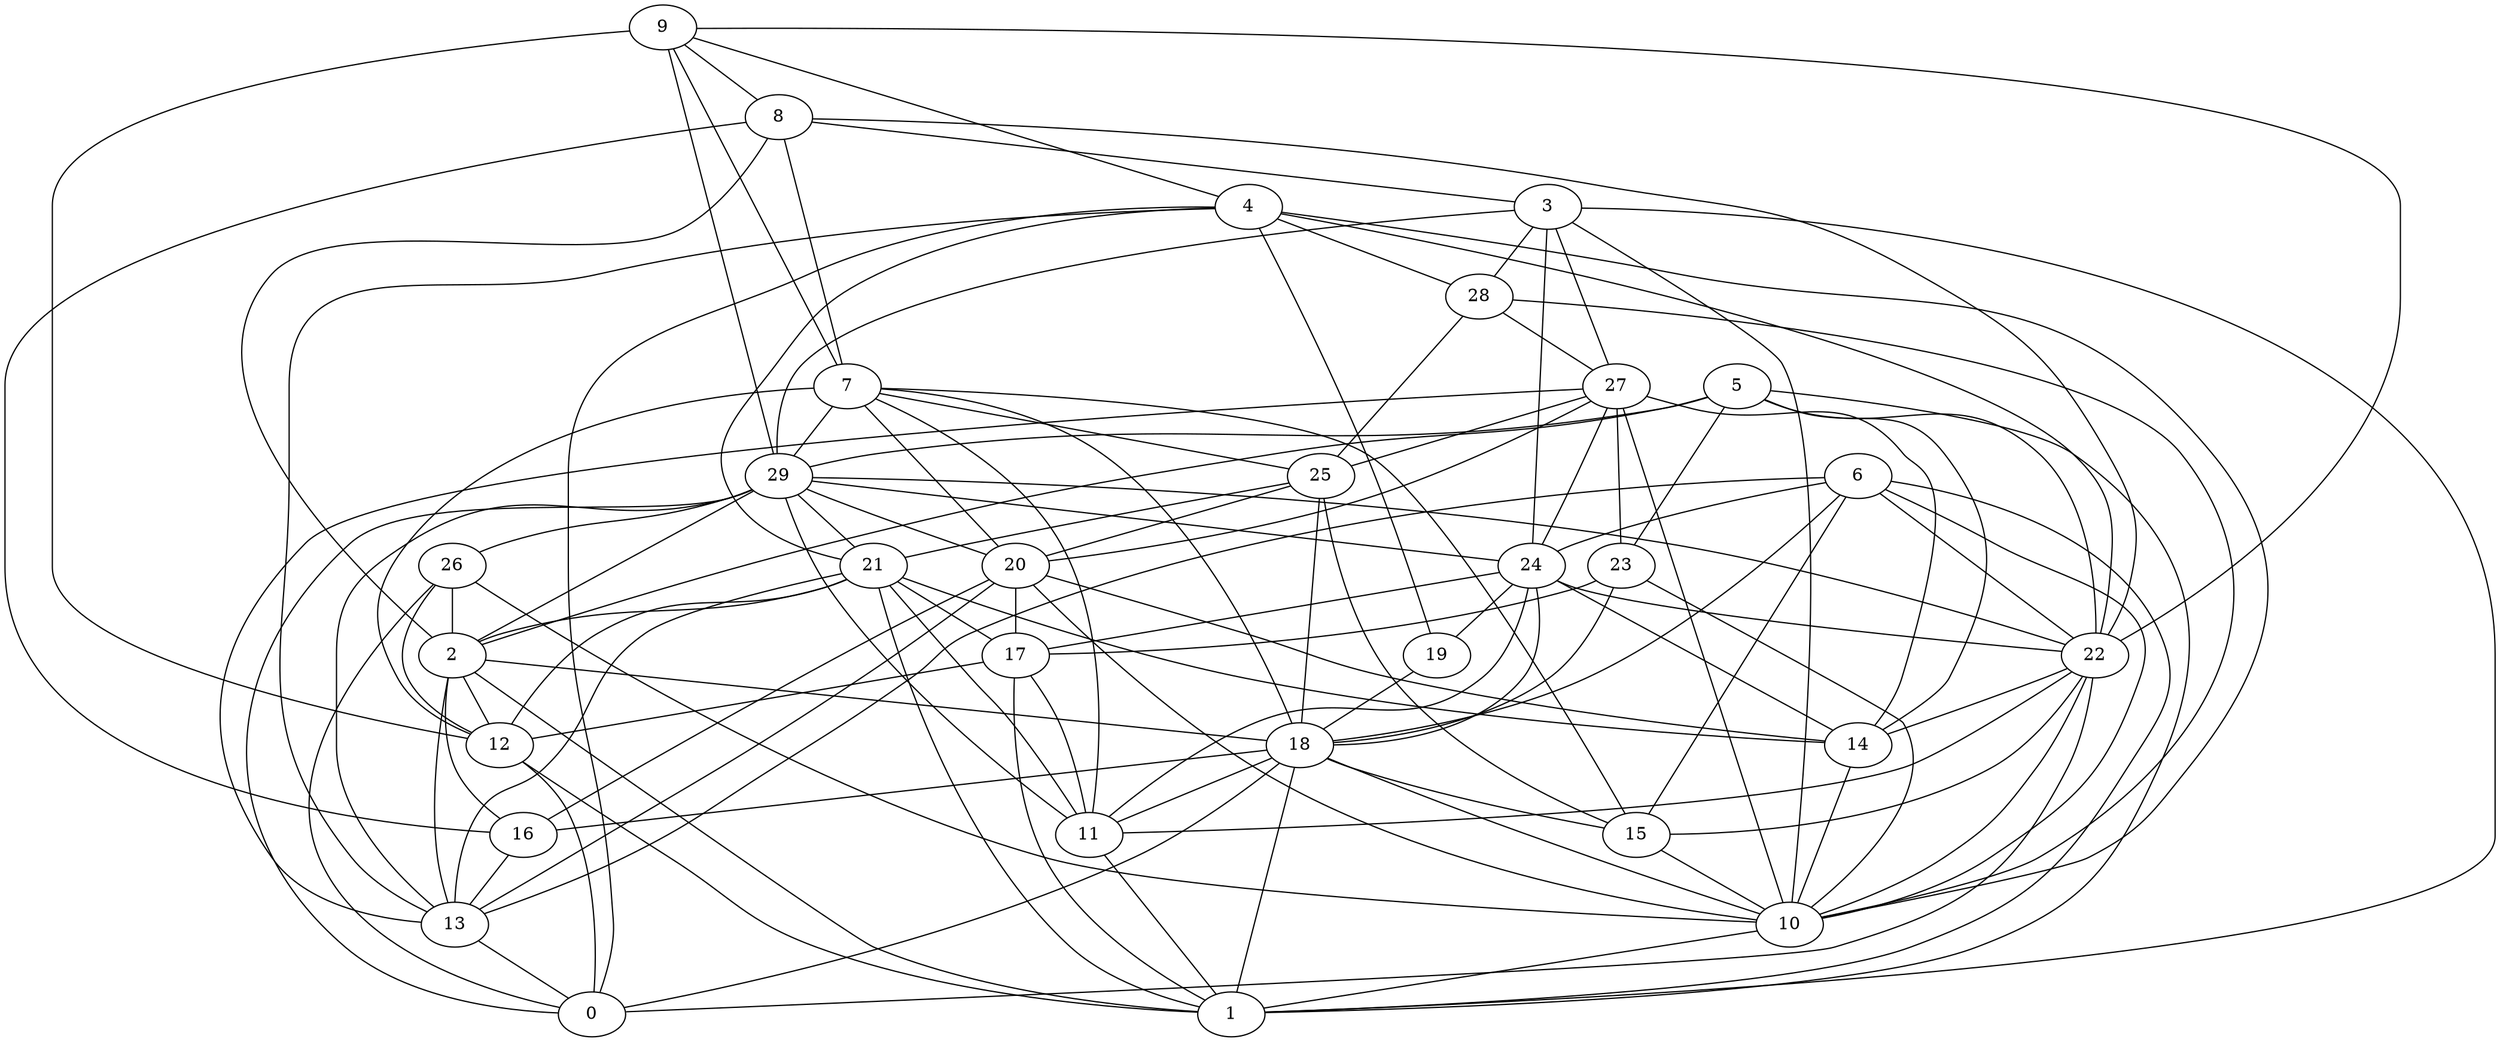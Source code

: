 digraph GG_graph {

subgraph G_graph {
edge [color = black]
"9" -> "29" [dir = none]
"8" -> "16" [dir = none]
"8" -> "7" [dir = none]
"8" -> "22" [dir = none]
"8" -> "3" [dir = none]
"28" -> "10" [dir = none]
"27" -> "25" [dir = none]
"27" -> "14" [dir = none]
"27" -> "24" [dir = none]
"11" -> "1" [dir = none]
"24" -> "19" [dir = none]
"24" -> "17" [dir = none]
"24" -> "18" [dir = none]
"17" -> "12" [dir = none]
"29" -> "24" [dir = none]
"15" -> "10" [dir = none]
"3" -> "1" [dir = none]
"3" -> "24" [dir = none]
"3" -> "10" [dir = none]
"6" -> "10" [dir = none]
"26" -> "12" [dir = none]
"4" -> "13" [dir = none]
"4" -> "0" [dir = none]
"4" -> "10" [dir = none]
"2" -> "1" [dir = none]
"23" -> "17" [dir = none]
"21" -> "11" [dir = none]
"20" -> "14" [dir = none]
"5" -> "14" [dir = none]
"7" -> "15" [dir = none]
"12" -> "1" [dir = none]
"18" -> "0" [dir = none]
"9" -> "12" [dir = none]
"2" -> "18" [dir = none]
"21" -> "12" [dir = none]
"22" -> "11" [dir = none]
"25" -> "18" [dir = none]
"24" -> "11" [dir = none]
"18" -> "16" [dir = none]
"21" -> "14" [dir = none]
"24" -> "14" [dir = none]
"29" -> "20" [dir = none]
"29" -> "2" [dir = none]
"7" -> "12" [dir = none]
"2" -> "12" [dir = none]
"29" -> "13" [dir = none]
"4" -> "28" [dir = none]
"18" -> "15" [dir = none]
"23" -> "18" [dir = none]
"27" -> "10" [dir = none]
"26" -> "2" [dir = none]
"21" -> "13" [dir = none]
"9" -> "7" [dir = none]
"19" -> "18" [dir = none]
"20" -> "16" [dir = none]
"21" -> "2" [dir = none]
"20" -> "13" [dir = none]
"25" -> "15" [dir = none]
"29" -> "0" [dir = none]
"17" -> "11" [dir = none]
"3" -> "27" [dir = none]
"7" -> "18" [dir = none]
"25" -> "21" [dir = none]
"20" -> "17" [dir = none]
"7" -> "20" [dir = none]
"8" -> "2" [dir = none]
"2" -> "16" [dir = none]
"7" -> "25" [dir = none]
"5" -> "29" [dir = none]
"4" -> "21" [dir = none]
"28" -> "25" [dir = none]
"24" -> "22" [dir = none]
"7" -> "29" [dir = none]
"12" -> "0" [dir = none]
"2" -> "13" [dir = none]
"16" -> "13" [dir = none]
"6" -> "18" [dir = none]
"29" -> "26" [dir = none]
"3" -> "28" [dir = none]
"22" -> "15" [dir = none]
"9" -> "8" [dir = none]
"4" -> "22" [dir = none]
"5" -> "1" [dir = none]
"27" -> "13" [dir = none]
"9" -> "22" [dir = none]
"6" -> "13" [dir = none]
"22" -> "14" [dir = none]
"4" -> "19" [dir = none]
"18" -> "10" [dir = none]
"27" -> "20" [dir = none]
"28" -> "27" [dir = none]
"21" -> "1" [dir = none]
"10" -> "1" [dir = none]
"18" -> "11" [dir = none]
"14" -> "10" [dir = none]
"20" -> "10" [dir = none]
"26" -> "10" [dir = none]
"18" -> "1" [dir = none]
"25" -> "20" [dir = none]
"6" -> "1" [dir = none]
"5" -> "23" [dir = none]
"29" -> "22" [dir = none]
"6" -> "22" [dir = none]
"7" -> "11" [dir = none]
"5" -> "22" [dir = none]
"5" -> "2" [dir = none]
"27" -> "23" [dir = none]
"6" -> "24" [dir = none]
"6" -> "15" [dir = none]
"29" -> "11" [dir = none]
"23" -> "10" [dir = none]
"26" -> "0" [dir = none]
"3" -> "29" [dir = none]
"21" -> "17" [dir = none]
"22" -> "10" [dir = none]
"22" -> "0" [dir = none]
"13" -> "0" [dir = none]
"17" -> "1" [dir = none]
"29" -> "21" [dir = none]
"9" -> "4" [dir = none]
}

}
